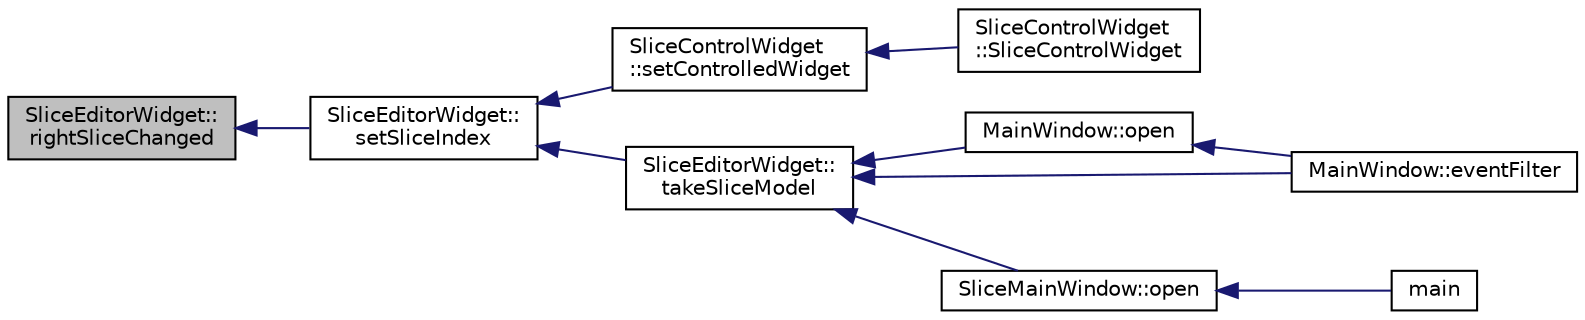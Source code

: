 digraph "SliceEditorWidget::rightSliceChanged"
{
  edge [fontname="Helvetica",fontsize="10",labelfontname="Helvetica",labelfontsize="10"];
  node [fontname="Helvetica",fontsize="10",shape=record];
  rankdir="LR";
  Node146 [label="SliceEditorWidget::\lrightSliceChanged",height=0.2,width=0.4,color="black", fillcolor="grey75", style="filled", fontcolor="black"];
  Node146 -> Node147 [dir="back",color="midnightblue",fontsize="10",style="solid",fontname="Helvetica"];
  Node147 [label="SliceEditorWidget::\lsetSliceIndex",height=0.2,width=0.4,color="black", fillcolor="white", style="filled",URL="$class_slice_editor_widget.html#afb096e8090c67da78ccdabf387a54dd3",tooltip="Sets the current slice index given in index for the slice type type. "];
  Node147 -> Node148 [dir="back",color="midnightblue",fontsize="10",style="solid",fontname="Helvetica"];
  Node148 [label="SliceControlWidget\l::setControlledWidget",height=0.2,width=0.4,color="black", fillcolor="white", style="filled",URL="$class_slice_control_widget.html#a22f1c1840e4e0bd6bb7daec1ffcdafc8",tooltip="Sets the controlled widget sliceWidge and volumeWidget to present. "];
  Node148 -> Node149 [dir="back",color="midnightblue",fontsize="10",style="solid",fontname="Helvetica"];
  Node149 [label="SliceControlWidget\l::SliceControlWidget",height=0.2,width=0.4,color="black", fillcolor="white", style="filled",URL="$class_slice_control_widget.html#a57f30c045f08dafbd807c80bd2d862b6",tooltip="Constructs a widget by the given sliceWidget and volumeWidget. "];
  Node147 -> Node150 [dir="back",color="midnightblue",fontsize="10",style="solid",fontname="Helvetica"];
  Node150 [label="SliceEditorWidget::\ltakeSliceModel",height=0.2,width=0.4,color="black", fillcolor="white", style="filled",URL="$class_slice_editor_widget.html#a34785ca09d9555c78deb605d6e93efa0",tooltip="Replaces the old slice model with the given model and returns the old one. "];
  Node150 -> Node151 [dir="back",color="midnightblue",fontsize="10",style="solid",fontname="Helvetica"];
  Node151 [label="MainWindow::open",height=0.2,width=0.4,color="black", fillcolor="white", style="filled",URL="$class_main_window.html#a1e8fb82ba2db0b722d9cd49fb05e4952"];
  Node151 -> Node152 [dir="back",color="midnightblue",fontsize="10",style="solid",fontname="Helvetica"];
  Node152 [label="MainWindow::eventFilter",height=0.2,width=0.4,color="black", fillcolor="white", style="filled",URL="$class_main_window.html#ade305265b2120df2489a5ebeb07ebbe1"];
  Node150 -> Node152 [dir="back",color="midnightblue",fontsize="10",style="solid",fontname="Helvetica"];
  Node150 -> Node153 [dir="back",color="midnightblue",fontsize="10",style="solid",fontname="Helvetica"];
  Node153 [label="SliceMainWindow::open",height=0.2,width=0.4,color="black", fillcolor="white", style="filled",URL="$class_slice_main_window.html#a481a5370cf722229b40a452882015eec"];
  Node153 -> Node154 [dir="back",color="midnightblue",fontsize="10",style="solid",fontname="Helvetica"];
  Node154 [label="main",height=0.2,width=0.4,color="black", fillcolor="white", style="filled",URL="$main_8cpp.html#a0ddf1224851353fc92bfbff6f499fa97"];
}
